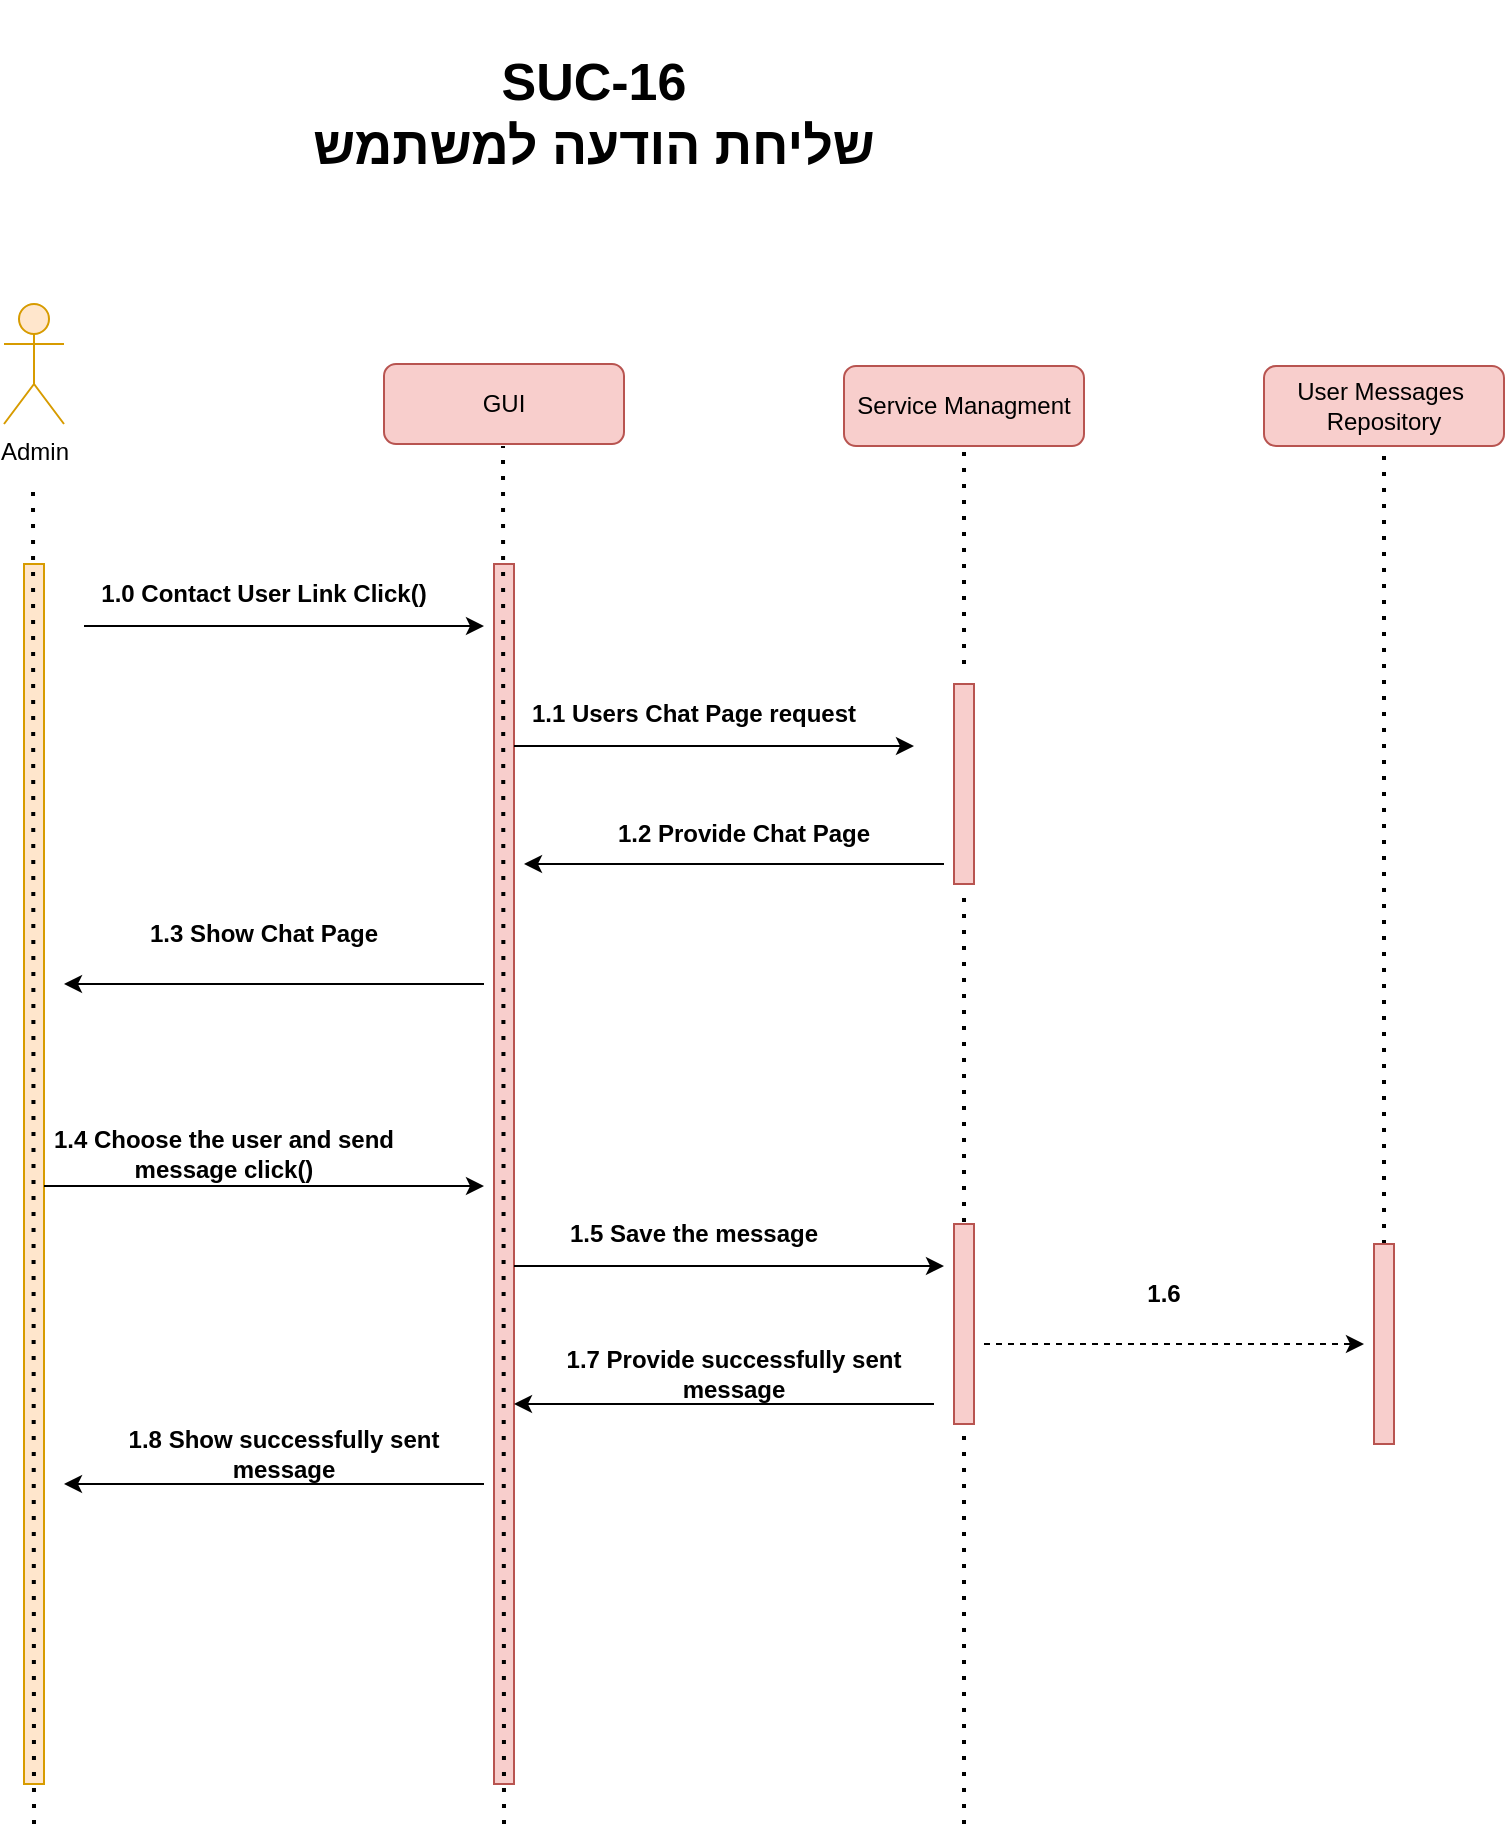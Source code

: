 <mxfile version="15.4.0" type="device"><diagram id="pTNIZV-RJeAvrpMPCCe8" name="Page-1"><mxGraphModel dx="1024" dy="1753" grid="1" gridSize="10" guides="1" tooltips="1" connect="1" arrows="1" fold="1" page="1" pageScale="1" pageWidth="827" pageHeight="1169" math="0" shadow="0"><root><mxCell id="0"/><mxCell id="1" parent="0"/><mxCell id="UPt6sLmtAuj8uufpGhsv-1" value="Service Managment" style="rounded=1;whiteSpace=wrap;html=1;fillColor=#f8cecc;strokeColor=#b85450;" vertex="1" parent="1"><mxGeometry x="570" y="-939" width="120" height="40" as="geometry"/></mxCell><mxCell id="UPt6sLmtAuj8uufpGhsv-2" value="Admin" style="shape=umlActor;verticalLabelPosition=bottom;verticalAlign=top;html=1;outlineConnect=0;fillColor=#ffe6cc;strokeColor=#d79b00;" vertex="1" parent="1"><mxGeometry x="150" y="-970" width="30" height="60" as="geometry"/></mxCell><mxCell id="UPt6sLmtAuj8uufpGhsv-3" value="&lt;p class=&quot;MsoNormal&quot; dir=&quot;RTL&quot;&gt;&lt;span lang=&quot;AZ-LATIN&quot; dir=&quot;LTR&quot;&gt;SUC-16&lt;/span&gt;&lt;span dir=&quot;RTL&quot;&gt;&lt;/span&gt;&lt;span dir=&quot;RTL&quot;&gt;&lt;/span&gt;&lt;span lang=&quot;HE&quot; style=&quot;font-family: &amp;#34;david&amp;#34; , sans-serif&quot;&gt;&lt;span dir=&quot;RTL&quot;&gt;&lt;/span&gt;&lt;span dir=&quot;RTL&quot;&gt;&lt;/span&gt;&lt;br/&gt;שליחת הודעה למשתמש&lt;/span&gt;&lt;/p&gt;" style="text;html=1;strokeColor=none;fillColor=none;align=center;verticalAlign=middle;whiteSpace=wrap;rounded=0;fontStyle=1;fontSize=26;" vertex="1" parent="1"><mxGeometry x="210" y="-1110" width="470" height="90" as="geometry"/></mxCell><mxCell id="UPt6sLmtAuj8uufpGhsv-4" value="" style="endArrow=none;dashed=1;html=1;dashPattern=1 3;strokeWidth=2;rounded=0;fontSize=14;entryX=0.5;entryY=1;entryDx=0;entryDy=0;startArrow=none;" edge="1" parent="1" target="UPt6sLmtAuj8uufpGhsv-1"><mxGeometry width="50" height="50" relative="1" as="geometry"><mxPoint x="630" y="-790" as="sourcePoint"/><mxPoint x="680" y="-759" as="targetPoint"/></mxGeometry></mxCell><mxCell id="UPt6sLmtAuj8uufpGhsv-5" value="" style="html=1;points=[];perimeter=orthogonalPerimeter;fontSize=14;fillColor=#ffe6cc;strokeColor=#d79b00;perimeterSpacing=1;rounded=0;shadow=0;glass=0;sketch=0;" vertex="1" parent="1"><mxGeometry x="160" y="-840" width="10" height="610" as="geometry"/></mxCell><mxCell id="UPt6sLmtAuj8uufpGhsv-6" value="" style="endArrow=classic;html=1;rounded=0;fontSize=14;" edge="1" parent="1"><mxGeometry width="50" height="50" relative="1" as="geometry"><mxPoint x="190" y="-809" as="sourcePoint"/><mxPoint x="390" y="-809" as="targetPoint"/></mxGeometry></mxCell><mxCell id="UPt6sLmtAuj8uufpGhsv-7" value="&lt;font style=&quot;font-size: 12px&quot;&gt;1.0 Contact User Link Click()&lt;/font&gt;" style="text;html=1;strokeColor=none;fillColor=none;align=center;verticalAlign=middle;whiteSpace=wrap;rounded=0;shadow=0;glass=0;sketch=0;fontSize=12;fontStyle=1" vertex="1" parent="1"><mxGeometry x="190" y="-830" width="180" height="10" as="geometry"/></mxCell><mxCell id="UPt6sLmtAuj8uufpGhsv-8" value="GUI" style="rounded=1;whiteSpace=wrap;html=1;fillColor=#f8cecc;strokeColor=#b85450;" vertex="1" parent="1"><mxGeometry x="340" y="-940" width="120" height="40" as="geometry"/></mxCell><mxCell id="UPt6sLmtAuj8uufpGhsv-9" value="" style="html=1;points=[];perimeter=orthogonalPerimeter;fontSize=14;fillColor=#f8cecc;strokeColor=#b85450;perimeterSpacing=1;rounded=0;shadow=0;glass=0;sketch=0;" vertex="1" parent="1"><mxGeometry x="395" y="-840" width="10" height="610" as="geometry"/></mxCell><mxCell id="UPt6sLmtAuj8uufpGhsv-10" value="" style="html=1;points=[];perimeter=orthogonalPerimeter;fontSize=14;fillColor=#f8cecc;strokeColor=#b85450;perimeterSpacing=1;rounded=0;shadow=0;glass=0;sketch=0;" vertex="1" parent="1"><mxGeometry x="625" y="-780" width="10" height="100" as="geometry"/></mxCell><mxCell id="UPt6sLmtAuj8uufpGhsv-11" value="" style="endArrow=none;dashed=1;html=1;dashPattern=1 3;strokeWidth=2;rounded=0;fontSize=14;entryX=0.5;entryY=1;entryDx=0;entryDy=0;startArrow=none;" edge="1" parent="1" source="UPt6sLmtAuj8uufpGhsv-20" target="UPt6sLmtAuj8uufpGhsv-10"><mxGeometry width="50" height="50" relative="1" as="geometry"><mxPoint x="630" y="-230" as="sourcePoint"/><mxPoint x="650" y="-900" as="targetPoint"/></mxGeometry></mxCell><mxCell id="UPt6sLmtAuj8uufpGhsv-12" value="" style="endArrow=classic;html=1;rounded=0;fontSize=14;" edge="1" parent="1"><mxGeometry width="50" height="50" relative="1" as="geometry"><mxPoint x="405" y="-749" as="sourcePoint"/><mxPoint x="605" y="-749" as="targetPoint"/></mxGeometry></mxCell><mxCell id="UPt6sLmtAuj8uufpGhsv-13" value="&lt;font style=&quot;font-size: 12px&quot;&gt;1.1 Users Chat Page request&lt;/font&gt;" style="text;html=1;strokeColor=none;fillColor=none;align=center;verticalAlign=middle;whiteSpace=wrap;rounded=0;shadow=0;glass=0;sketch=0;fontSize=12;fontStyle=1" vertex="1" parent="1"><mxGeometry x="405" y="-770" width="180" height="10" as="geometry"/></mxCell><mxCell id="UPt6sLmtAuj8uufpGhsv-14" value="" style="endArrow=classic;html=1;rounded=0;fontSize=14;" edge="1" parent="1"><mxGeometry width="50" height="50" relative="1" as="geometry"><mxPoint x="620" y="-690" as="sourcePoint"/><mxPoint x="410" y="-690" as="targetPoint"/></mxGeometry></mxCell><mxCell id="UPt6sLmtAuj8uufpGhsv-15" value="&lt;font style=&quot;font-size: 12px&quot;&gt;1.2 Provide Chat Page&lt;/font&gt;" style="text;html=1;strokeColor=none;fillColor=none;align=center;verticalAlign=middle;whiteSpace=wrap;rounded=0;shadow=0;glass=0;sketch=0;fontSize=12;fontStyle=1" vertex="1" parent="1"><mxGeometry x="430" y="-710" width="180" height="10" as="geometry"/></mxCell><mxCell id="UPt6sLmtAuj8uufpGhsv-16" value="" style="endArrow=classic;html=1;rounded=0;fontSize=14;" edge="1" parent="1"><mxGeometry width="50" height="50" relative="1" as="geometry"><mxPoint x="390" y="-630" as="sourcePoint"/><mxPoint x="180" y="-630" as="targetPoint"/></mxGeometry></mxCell><mxCell id="UPt6sLmtAuj8uufpGhsv-17" value="&lt;font style=&quot;font-size: 12px&quot;&gt;1.3 Show Chat Page&lt;/font&gt;" style="text;html=1;strokeColor=none;fillColor=none;align=center;verticalAlign=middle;whiteSpace=wrap;rounded=0;shadow=0;glass=0;sketch=0;fontSize=12;fontStyle=1" vertex="1" parent="1"><mxGeometry x="190" y="-660" width="180" height="10" as="geometry"/></mxCell><mxCell id="UPt6sLmtAuj8uufpGhsv-18" value="" style="endArrow=classic;html=1;rounded=0;fontSize=14;" edge="1" parent="1"><mxGeometry width="50" height="50" relative="1" as="geometry"><mxPoint x="170" y="-529" as="sourcePoint"/><mxPoint x="390" y="-529" as="targetPoint"/></mxGeometry></mxCell><mxCell id="UPt6sLmtAuj8uufpGhsv-19" value="&lt;font style=&quot;font-size: 12px&quot;&gt;1.4 Choose the user and send message click()&lt;/font&gt;" style="text;html=1;strokeColor=none;fillColor=none;align=center;verticalAlign=middle;whiteSpace=wrap;rounded=0;shadow=0;glass=0;sketch=0;fontSize=12;fontStyle=1" vertex="1" parent="1"><mxGeometry x="170" y="-550" width="180" height="10" as="geometry"/></mxCell><mxCell id="UPt6sLmtAuj8uufpGhsv-20" value="" style="html=1;points=[];perimeter=orthogonalPerimeter;fontSize=14;fillColor=#f8cecc;strokeColor=#b85450;perimeterSpacing=1;rounded=0;shadow=0;glass=0;sketch=0;" vertex="1" parent="1"><mxGeometry x="625" y="-510" width="10" height="100" as="geometry"/></mxCell><mxCell id="UPt6sLmtAuj8uufpGhsv-21" value="" style="endArrow=none;dashed=1;html=1;dashPattern=1 3;strokeWidth=2;rounded=0;fontSize=14;entryX=0.5;entryY=1;entryDx=0;entryDy=0;startArrow=none;" edge="1" parent="1" target="UPt6sLmtAuj8uufpGhsv-20"><mxGeometry width="50" height="50" relative="1" as="geometry"><mxPoint x="630" y="-210" as="sourcePoint"/><mxPoint x="630" y="-679" as="targetPoint"/></mxGeometry></mxCell><mxCell id="UPt6sLmtAuj8uufpGhsv-22" value="" style="endArrow=classic;html=1;rounded=0;fontSize=14;" edge="1" parent="1"><mxGeometry width="50" height="50" relative="1" as="geometry"><mxPoint x="405" y="-489" as="sourcePoint"/><mxPoint x="620" y="-489" as="targetPoint"/></mxGeometry></mxCell><mxCell id="UPt6sLmtAuj8uufpGhsv-23" value="1.5 Save the message&lt;span style=&quot;color: rgba(0 , 0 , 0 , 0) ; font-family: monospace ; font-size: 0px ; font-weight: 400&quot;&gt;%3CmxGraphModel%3E%3Croot%3E%3CmxCell%20id%3D%220%22%2F%3E%3CmxCell%20id%3D%221%22%20parent%3D%220%22%2F%3E%3CmxCell%20id%3D%222%22%20value%3D%22User%20Repository%22%20style%3D%22rounded%3D1%3BwhiteSpace%3Dwrap%3Bhtml%3D1%3BfillColor%3D%23f8cecc%3BstrokeColor%3D%23b85450%3B%22%20vertex%3D%221%22%20parent%3D%221%22%3E%3CmxGeometry%20x%3D%22540%22%20y%3D%22170%22%20width%3D%22120%22%20height%3D%2240%22%20as%3D%22geometry%22%2F%3E%3C%2FmxCell%3E%3CmxCell%20id%3D%223%22%20value%3D%22%22%20style%3D%22endArrow%3Dnone%3Bdashed%3D1%3Bhtml%3D1%3BdashPattern%3D1%203%3BstrokeWidth%3D2%3Brounded%3D0%3BfontSize%3D14%3BentryX%3D0.5%3BentryY%3D1%3BentryDx%3D0%3BentryDy%3D0%3BstartArrow%3Dnone%3B%22%20edge%3D%221%22%20target%3D%222%22%20parent%3D%221%22%3E%3CmxGeometry%20width%3D%2250%22%20height%3D%2250%22%20relative%3D%221%22%20as%3D%22geometry%22%3E%3CmxPoint%20x%3D%22600%22%20y%3D%22609%22%20as%3D%22sourcePoint%22%2F%3E%3CmxPoint%20x%3D%22590%22%20y%3D%22300%22%20as%3D%22targetPoint%22%2F%3E%3C%2FmxGeometry%3E%3C%2FmxCell%3E%3C%2Froot%3E%3C%2FmxGraphModel%3E&lt;/span&gt;" style="text;html=1;strokeColor=none;fillColor=none;align=center;verticalAlign=middle;whiteSpace=wrap;rounded=0;shadow=0;glass=0;sketch=0;fontSize=12;fontStyle=1" vertex="1" parent="1"><mxGeometry x="405" y="-510" width="180" height="10" as="geometry"/></mxCell><mxCell id="UPt6sLmtAuj8uufpGhsv-24" value="" style="endArrow=classic;html=1;rounded=0;fontSize=14;" edge="1" parent="1"><mxGeometry width="50" height="50" relative="1" as="geometry"><mxPoint x="615" y="-420" as="sourcePoint"/><mxPoint x="405" y="-420" as="targetPoint"/></mxGeometry></mxCell><mxCell id="UPt6sLmtAuj8uufpGhsv-25" value="&lt;font style=&quot;font-size: 12px&quot;&gt;1.7 Provide successfully sent message&lt;/font&gt;" style="text;html=1;strokeColor=none;fillColor=none;align=center;verticalAlign=middle;whiteSpace=wrap;rounded=0;shadow=0;glass=0;sketch=0;fontSize=12;fontStyle=1" vertex="1" parent="1"><mxGeometry x="425" y="-440" width="180" height="10" as="geometry"/></mxCell><mxCell id="UPt6sLmtAuj8uufpGhsv-26" value="" style="endArrow=classic;html=1;rounded=0;fontSize=14;" edge="1" parent="1"><mxGeometry width="50" height="50" relative="1" as="geometry"><mxPoint x="390" y="-380" as="sourcePoint"/><mxPoint x="180" y="-380" as="targetPoint"/></mxGeometry></mxCell><mxCell id="UPt6sLmtAuj8uufpGhsv-27" value="&lt;font style=&quot;font-size: 12px&quot;&gt;1.8 Show successfully sent message&lt;/font&gt;" style="text;html=1;strokeColor=none;fillColor=none;align=center;verticalAlign=middle;whiteSpace=wrap;rounded=0;shadow=0;glass=0;sketch=0;fontSize=12;fontStyle=1" vertex="1" parent="1"><mxGeometry x="200" y="-400" width="180" height="10" as="geometry"/></mxCell><mxCell id="UPt6sLmtAuj8uufpGhsv-28" value="" style="endArrow=none;dashed=1;html=1;dashPattern=1 3;strokeWidth=2;rounded=0;fontSize=14;entryX=0.5;entryY=1;entryDx=0;entryDy=0;startArrow=none;" edge="1" parent="1"><mxGeometry width="50" height="50" relative="1" as="geometry"><mxPoint x="400" y="-210" as="sourcePoint"/><mxPoint x="399.5" y="-899" as="targetPoint"/></mxGeometry></mxCell><mxCell id="UPt6sLmtAuj8uufpGhsv-29" value="" style="endArrow=none;dashed=1;html=1;dashPattern=1 3;strokeWidth=2;rounded=0;fontSize=14;entryX=0.5;entryY=1;entryDx=0;entryDy=0;startArrow=none;" edge="1" parent="1"><mxGeometry width="50" height="50" relative="1" as="geometry"><mxPoint x="165" y="-210" as="sourcePoint"/><mxPoint x="164.5" y="-879.5" as="targetPoint"/></mxGeometry></mxCell><mxCell id="UPt6sLmtAuj8uufpGhsv-30" value="User Messages&amp;nbsp; Repository" style="rounded=1;whiteSpace=wrap;html=1;fillColor=#f8cecc;strokeColor=#b85450;" vertex="1" parent="1"><mxGeometry x="780" y="-939" width="120" height="40" as="geometry"/></mxCell><mxCell id="UPt6sLmtAuj8uufpGhsv-31" value="" style="endArrow=none;dashed=1;html=1;dashPattern=1 3;strokeWidth=2;rounded=0;fontSize=14;entryX=0.5;entryY=1;entryDx=0;entryDy=0;startArrow=none;" edge="1" parent="1" target="UPt6sLmtAuj8uufpGhsv-30"><mxGeometry width="50" height="50" relative="1" as="geometry"><mxPoint x="840" y="-500" as="sourcePoint"/><mxPoint x="830" y="-809" as="targetPoint"/></mxGeometry></mxCell><mxCell id="UPt6sLmtAuj8uufpGhsv-32" value="" style="endArrow=classic;html=1;rounded=0;fontSize=14;dashed=1;" edge="1" parent="1"><mxGeometry width="50" height="50" relative="1" as="geometry"><mxPoint x="640" y="-450" as="sourcePoint"/><mxPoint x="830" y="-450" as="targetPoint"/></mxGeometry></mxCell><mxCell id="UPt6sLmtAuj8uufpGhsv-33" value="" style="html=1;points=[];perimeter=orthogonalPerimeter;fontSize=14;fillColor=#f8cecc;strokeColor=#b85450;perimeterSpacing=1;rounded=0;shadow=0;glass=0;sketch=0;" vertex="1" parent="1"><mxGeometry x="835" y="-500" width="10" height="100" as="geometry"/></mxCell><mxCell id="UPt6sLmtAuj8uufpGhsv-34" value="&lt;b&gt;&lt;font style=&quot;font-size: 12px&quot;&gt;1.6&lt;/font&gt;&lt;/b&gt;" style="text;html=1;strokeColor=none;fillColor=none;align=center;verticalAlign=middle;whiteSpace=wrap;rounded=0;" vertex="1" parent="1"><mxGeometry x="700" y="-490" width="60" height="30" as="geometry"/></mxCell></root></mxGraphModel></diagram></mxfile>